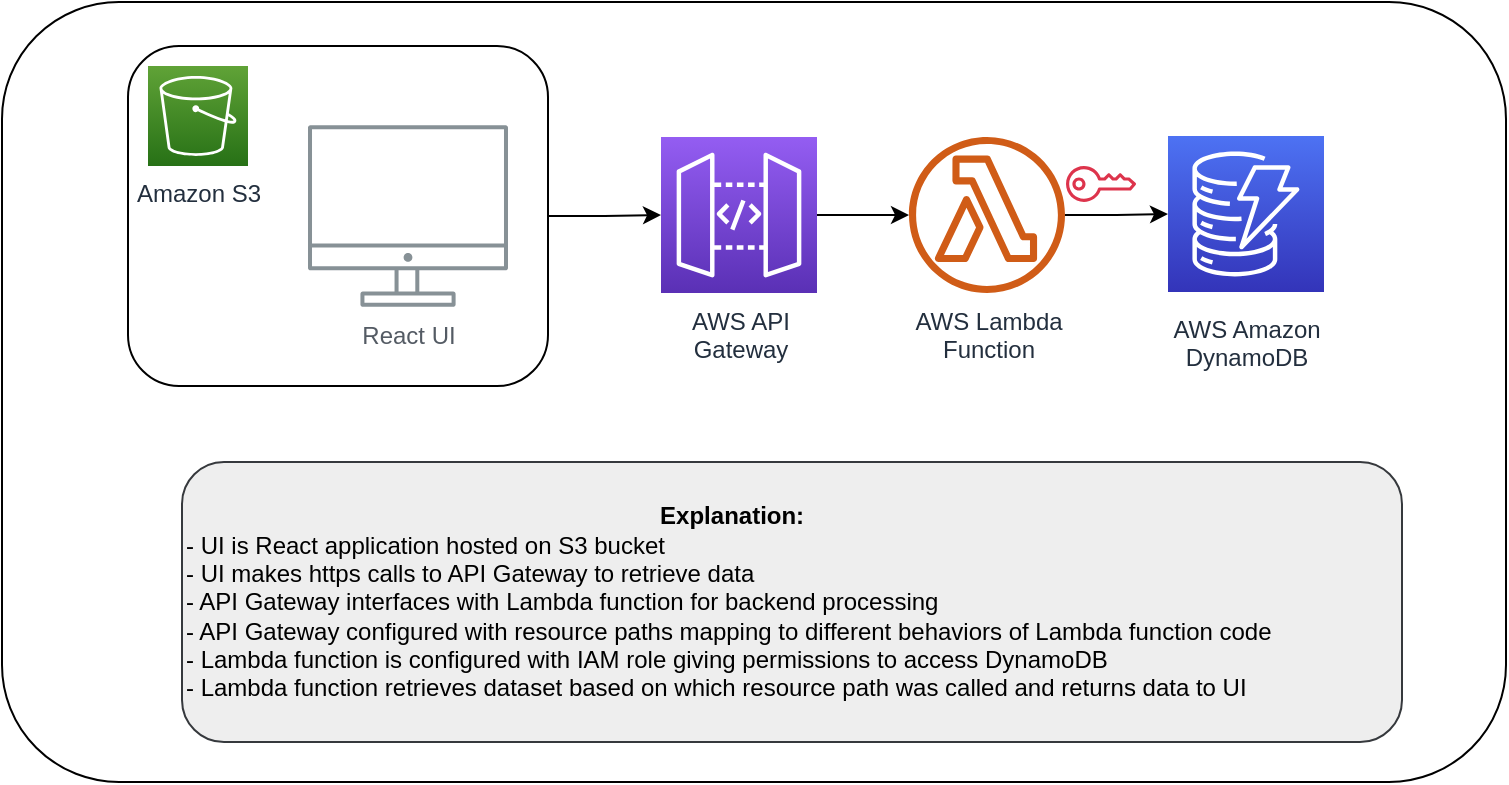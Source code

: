 <mxfile version="26.2.14">
  <diagram id="Ht1M8jgEwFfnCIfOTk4-" name="Page-1">
    <mxGraphModel dx="1418" dy="748" grid="1" gridSize="10" guides="1" tooltips="1" connect="1" arrows="1" fold="1" page="1" pageScale="1" pageWidth="1169" pageHeight="827" math="0" shadow="0">
      <root>
        <mxCell id="0" />
        <mxCell id="1" parent="0" />
        <mxCell id="Xc9jIY0v5GQxQHRYm2FZ-10" value="" style="rounded=1;whiteSpace=wrap;html=1;" vertex="1" parent="1">
          <mxGeometry x="140" y="270" width="752" height="390" as="geometry" />
        </mxCell>
        <mxCell id="Xc9jIY0v5GQxQHRYm2FZ-6" style="edgeStyle=orthogonalEdgeStyle;rounded=0;orthogonalLoop=1;jettySize=auto;html=1;" edge="1" parent="1" source="Xc9jIY0v5GQxQHRYm2FZ-5" target="UEzPUAAOIrF-is8g5C7q-114">
          <mxGeometry relative="1" as="geometry" />
        </mxCell>
        <mxCell id="Xc9jIY0v5GQxQHRYm2FZ-5" value="" style="rounded=1;whiteSpace=wrap;html=1;" vertex="1" parent="1">
          <mxGeometry x="203" y="292" width="210" height="170" as="geometry" />
        </mxCell>
        <mxCell id="UEzPUAAOIrF-is8g5C7q-109" value="React UI" style="outlineConnect=0;gradientColor=none;fontColor=#545B64;strokeColor=none;fillColor=#879196;dashed=0;verticalLabelPosition=bottom;verticalAlign=top;align=center;html=1;fontSize=12;fontStyle=0;aspect=fixed;shape=mxgraph.aws4.illustration_desktop;pointerEvents=1;labelBackgroundColor=#ffffff;" parent="1" vertex="1">
          <mxGeometry x="293" y="331.5" width="100" height="91" as="geometry" />
        </mxCell>
        <mxCell id="Xc9jIY0v5GQxQHRYm2FZ-1" style="edgeStyle=orthogonalEdgeStyle;rounded=0;orthogonalLoop=1;jettySize=auto;html=1;" edge="1" parent="1" source="UEzPUAAOIrF-is8g5C7q-114" target="UEzPUAAOIrF-is8g5C7q-115">
          <mxGeometry relative="1" as="geometry" />
        </mxCell>
        <mxCell id="UEzPUAAOIrF-is8g5C7q-114" value="AWS API&lt;br&gt;Gateway" style="outlineConnect=0;fontColor=#232F3E;gradientColor=#945DF2;gradientDirection=north;fillColor=#5A30B5;strokeColor=#ffffff;dashed=0;verticalLabelPosition=bottom;verticalAlign=top;align=center;html=1;fontSize=12;fontStyle=0;aspect=fixed;shape=mxgraph.aws4.resourceIcon;resIcon=mxgraph.aws4.api_gateway;labelBackgroundColor=#ffffff;" parent="1" vertex="1">
          <mxGeometry x="469.5" y="337.5" width="78" height="78" as="geometry" />
        </mxCell>
        <mxCell id="Xc9jIY0v5GQxQHRYm2FZ-4" style="edgeStyle=orthogonalEdgeStyle;rounded=0;orthogonalLoop=1;jettySize=auto;html=1;" edge="1" parent="1" source="UEzPUAAOIrF-is8g5C7q-115" target="UEzPUAAOIrF-is8g5C7q-119">
          <mxGeometry relative="1" as="geometry" />
        </mxCell>
        <mxCell id="UEzPUAAOIrF-is8g5C7q-115" value="AWS Lambda&lt;br&gt;Function" style="outlineConnect=0;fontColor=#232F3E;gradientColor=none;fillColor=#D05C17;strokeColor=none;dashed=0;verticalLabelPosition=bottom;verticalAlign=top;align=center;html=1;fontSize=12;fontStyle=0;aspect=fixed;pointerEvents=1;shape=mxgraph.aws4.lambda_function;labelBackgroundColor=#ffffff;" parent="1" vertex="1">
          <mxGeometry x="593.5" y="337.5" width="78" height="78" as="geometry" />
        </mxCell>
        <mxCell id="UEzPUAAOIrF-is8g5C7q-116" value="Amazon S3" style="outlineConnect=0;fontColor=#232F3E;gradientColor=#60A337;gradientDirection=north;fillColor=#277116;strokeColor=#ffffff;dashed=0;verticalLabelPosition=bottom;verticalAlign=top;align=center;html=1;fontSize=12;fontStyle=0;aspect=fixed;shape=mxgraph.aws4.resourceIcon;resIcon=mxgraph.aws4.s3;labelBackgroundColor=#ffffff;" parent="1" vertex="1">
          <mxGeometry x="213" y="302" width="50" height="50" as="geometry" />
        </mxCell>
        <mxCell id="UEzPUAAOIrF-is8g5C7q-119" value="AWS Amazon&lt;br&gt;DynamoDB" style="outlineConnect=0;fontColor=#232F3E;gradientColor=#4D72F3;gradientDirection=north;fillColor=#3334B9;strokeColor=#ffffff;dashed=0;verticalLabelPosition=bottom;verticalAlign=top;align=center;html=1;fontSize=12;fontStyle=0;aspect=fixed;shape=mxgraph.aws4.resourceIcon;resIcon=mxgraph.aws4.dynamodb;labelBackgroundColor=#ffffff;spacingTop=5;" parent="1" vertex="1">
          <mxGeometry x="723.0" y="337" width="78" height="78" as="geometry" />
        </mxCell>
        <mxCell id="Xc9jIY0v5GQxQHRYm2FZ-7" value="&lt;div style=&quot;text-align: center;&quot;&gt;&lt;b&gt;Explanation:&lt;/b&gt;&lt;/div&gt;- UI is React application hosted on S3 bucket&lt;div&gt;- UI makes https calls to API Gateway to retrieve data&lt;/div&gt;&lt;div&gt;- API Gateway interfaces with Lambda function for backend processing&lt;/div&gt;&lt;div&gt;- API Gateway configured with resource paths mapping to different behaviors of Lambda function code&amp;nbsp;&lt;/div&gt;&lt;div&gt;- Lambda function is configured with IAM role giving permissions to access DynamoDB&lt;/div&gt;&lt;div&gt;- Lambda function retrieves dataset based on which resource path was called and returns data to UI&lt;/div&gt;" style="rounded=1;whiteSpace=wrap;html=1;align=left;fillColor=#eeeeee;strokeColor=#36393d;" vertex="1" parent="1">
          <mxGeometry x="230" y="500" width="610" height="140" as="geometry" />
        </mxCell>
        <mxCell id="Xc9jIY0v5GQxQHRYm2FZ-12" value="" style="sketch=0;outlineConnect=0;fontColor=#232F3E;gradientColor=none;fillColor=#DD344C;strokeColor=none;dashed=0;verticalLabelPosition=bottom;verticalAlign=top;align=center;html=1;fontSize=12;fontStyle=0;aspect=fixed;pointerEvents=1;shape=mxgraph.aws4.addon;" vertex="1" parent="1">
          <mxGeometry x="672" y="352" width="35.1" height="18" as="geometry" />
        </mxCell>
      </root>
    </mxGraphModel>
  </diagram>
</mxfile>
